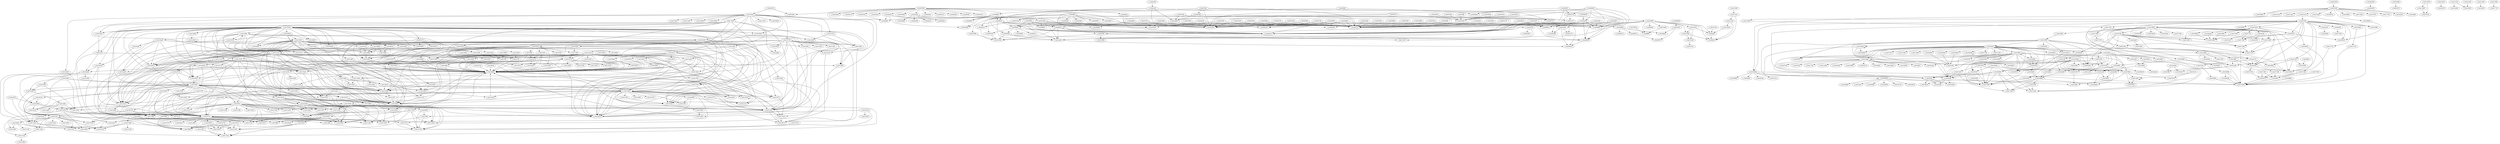 digraph g {
s_0x416340 -> s_0x402470  [len =  840 ]
s_0x427100 -> s_0x402544  [len =  1504 ]
s_0x427220 -> s_0x402544  [len =  1507 ]
s_0x402db0 -> s_0x402d30  [len =  1 ]
s_0x402dd0 -> s_0x402d70  [len =  1 ]
s_0x402560 -> s_0x402e20  [len =  12 ]
s_0x402560 -> s_0x402eb0  [len =  14 ]
s_0x402f10 -> s_0x402eb0  [len =  1 ]
s_0x402560 -> s_0x402f30  [len =  15 ]
s_0x402ff0 -> s_0x402fe0  [len =  0 ]
s_0x403000 -> s_0x402fe0  [len =  0 ]
s_0x403010 -> s_0x402fe0  [len =  0 ]
s_0x403020 -> s_0x402fe0  [len =  0 ]
s_0x403030 -> s_0x402fe0  [len =  0 ]
s_0x403040 -> s_0x402fe0  [len =  0 ]
s_0x403370 -> s_0x4032b0  [len =  2 ]
s_0x403420 -> s_0x4032b0  [len =  4 ]
s_0x4042f0 -> s_0x4032b0  [len =  42 ]
s_0x404390 -> s_0x4032b0  [len =  46 ]
s_0x404ff0 -> s_0x4032b0  [len =  78 ]
s_0x405280 -> s_0x4032b0  [len =  85 ]
s_0x402560 -> s_0x403d00  [len =  50 ]
s_0x402560 -> s_0x404270  [len =  64 ]
s_0x404d30 -> s_0x404c80  [len =  1 ]
s_0x404d50 -> s_0x404c80  [len =  4 ]
s_0x404fb0 -> s_0x404f80  [len =  0 ]
s_0x404fd0 -> s_0x404f80  [len =  0 ]
s_0x40f430 -> s_0x405280  [len =  416 ]
s_0x4055d0 -> s_0x405550  [len =  3 ]
s_0x405780 -> s_0x405550  [len =  6 ]
s_0x402560 -> s_0x405820  [len =  120 ]
s_0x402560 -> s_0x405830  [len =  120 ]
s_0x4031d0 -> s_0x405830  [len =  98 ]
s_0x403200 -> s_0x405830  [len =  97 ]
s_0x403230 -> s_0x405830  [len =  97 ]
s_0x403260 -> s_0x405830  [len =  96 ]
s_0x403290 -> s_0x405830  [len =  96 ]
s_0x403370 -> s_0x405830  [len =  93 ]
s_0x403420 -> s_0x405830  [len =  91 ]
s_0x4036a0 -> s_0x405830  [len =  85 ]
s_0x4036e0 -> s_0x405830  [len =  84 ]
s_0x403a10 -> s_0x405830  [len =  76 ]
s_0x403b60 -> s_0x405830  [len =  72 ]
s_0x403f60 -> s_0x405830  [len =  61 ]
s_0x4042b0 -> s_0x405830  [len =  54 ]
s_0x4042f0 -> s_0x405830  [len =  53 ]
s_0x404c80 -> s_0x405830  [len =  29 ]
s_0x404d50 -> s_0x405830  [len =  25 ]
s_0x405280 -> s_0x405830  [len =  10 ]
s_0x405550 -> s_0x405830  [len =  6 ]
s_0x4055d0 -> s_0x405830  [len =  3 ]
s_0x40a720 -> s_0x405830  [len =  206 ]
s_0x40abd0 -> s_0x405830  [len =  214 ]
s_0x40e3e0 -> s_0x405830  [len =  360 ]
s_0x40f430 -> s_0x405830  [len =  401 ]
s_0x40f610 -> s_0x405830  [len =  407 ]
s_0x40fae0 -> s_0x405830  [len =  418 ]
s_0x402560 -> s_0x405840  [len =  120 ]
s_0x405780 -> s_0x405850  [len =  1 ]
s_0x406210 -> s_0x405850  [len =  27 ]
s_0x410400 -> s_0x405850  [len =  471 ]
s_0x4063d0 -> s_0x406210  [len =  5 ]
s_0x40e3e0 -> s_0x406210  [len =  334 ]
s_0x4055d0 -> s_0x4063d0  [len =  33 ]
s_0x4045f0 -> s_0x4064a0  [len =  76 ]
s_0x404d50 -> s_0x4064a0  [len =  56 ]
s_0x404fb0 -> s_0x4064a0  [len =  53 ]
s_0x404ff0 -> s_0x406740  [len =  56 ]
s_0x40bfa0 -> s_0x406740  [len =  239 ]
s_0x404ff0 -> s_0x407890  [len =  100 ]
s_0x404ff0 -> s_0x4084a0  [len =  131 ]
s_0x404ff0 -> s_0x409290  [len =  167 ]
s_0x40bb20 -> s_0x409290  [len =  108 ]
s_0x404ff0 -> s_0x409ab0  [len =  188 ]
s_0x40bfa0 -> s_0x409ab0  [len =  107 ]
s_0x40aaa0 -> s_0x409c20  [len =  38 ]
s_0x40aaa0 -> s_0x409d30  [len =  35 ]
s_0x40aaa0 -> s_0x409e80  [len =  32 ]
s_0x40aaa0 -> s_0x40a080  [len =  27 ]
s_0x403a10 -> s_0x40a720  [len =  278 ]
s_0x40aaa0 -> s_0x40a720  [len =  10 ]
s_0x40e270 -> s_0x40a720  [len =  153 ]
s_0x402560 -> s_0x40aaa0  [len =  331 ]
s_0x403a10 -> s_0x40abd0  [len =  290 ]
s_0x405780 -> s_0x40abd0  [len =  215 ]
s_0x4063d0 -> s_0x40abd0  [len =  183 ]
s_0x40e3e0 -> s_0x40abd0  [len =  146 ]
s_0x403f60 -> s_0x40ac40  [len =  276 ]
s_0x404a20 -> s_0x40ac40  [len =  250 ]
s_0x404bc0 -> s_0x40ac40  [len =  246 ]
s_0x405280 -> s_0x40ac40  [len =  226 ]
s_0x409ab0 -> s_0x40ac40  [len =  43 ]
s_0x40bb20 -> s_0x40ac40  [len =  42 ]
s_0x40f610 -> s_0x40ac40  [len =  192 ]
s_0x410400 -> s_0x40ac40  [len =  256 ]
s_0x403a90 -> s_0x40b600  [len =  314 ]
s_0x403b60 -> s_0x40b600  [len =  312 ]
s_0x404af0 -> s_0x40b600  [len =  273 ]
s_0x404c80 -> s_0x40b600  [len =  269 ]
s_0x404d50 -> s_0x40b600  [len =  265 ]
s_0x409ab0 -> s_0x40b600  [len =  68 ]
s_0x40bb20 -> s_0x40b600  [len =  17 ]
s_0x403f60 -> s_0x40bb20  [len =  314 ]
s_0x405280 -> s_0x40bb20  [len =  264 ]
s_0x40c9f0 -> s_0x40bb20  [len =  38 ]
s_0x40f610 -> s_0x40bb20  [len =  154 ]
s_0x40bfa0 -> s_0x40be80  [len =  15 ]
s_0x40bfa0 -> s_0x40bf10  [len =  14 ]
s_0x403f60 -> s_0x40bfa0  [len =  326 ]
s_0x405280 -> s_0x40bfa0  [len =  275 ]
s_0x40f610 -> s_0x40bfa0  [len =  142 ]
s_0x410400 -> s_0x40bfa0  [len =  206 ]
s_0x404ff0 -> s_0x40c9e0  [len =  308 ]
s_0x404ff0 -> s_0x40c9f0  [len =  309 ]
s_0x403a90 -> s_0x40ce20  [len =  376 ]
s_0x403b60 -> s_0x40ce20  [len =  374 ]
s_0x403f60 -> s_0x40ce20  [len =  363 ]
s_0x404a20 -> s_0x40ce20  [len =  336 ]
s_0x404af0 -> s_0x40ce20  [len =  334 ]
s_0x404bc0 -> s_0x40ce20  [len =  332 ]
s_0x404c80 -> s_0x40ce20  [len =  330 ]
s_0x404ff0 -> s_0x40ce20  [len =  319 ]
s_0x405280 -> s_0x40ce20  [len =  312 ]
s_0x4063d0 -> s_0x40ce20  [len =  271 ]
s_0x40bfa0 -> s_0x40ce20  [len =  24 ]
s_0x40e270 -> s_0x40ce20  [len =  53 ]
s_0x40e3e0 -> s_0x40ce20  [len =  58 ]
s_0x40f610 -> s_0x40ce20  [len =  105 ]
s_0x404ff0 -> s_0x40d650  [len =  340 ]
s_0x40d910 -> s_0x40d870  [len =  2 ]
s_0x40da30 -> s_0x40d870  [len =  5 ]
s_0x40db90 -> s_0x40d910  [len =  8 ]
s_0x40da30 -> s_0x40d9a0  [len =  2 ]
s_0x40db90 -> s_0x40d9a0  [len =  6 ]
s_0x404860 -> s_0x40da30  [len =  372 ]
s_0x40db90 -> s_0x40db10  [len =  3 ]
s_0x403c40 -> s_0x40db90  [len =  407 ]
s_0x403b60 -> s_0x40dd00  [len =  412 ]
s_0x403c40 -> s_0x40dd00  [len =  410 ]
s_0x404fd0 -> s_0x40dd00  [len =  361 ]
s_0x4045f0 -> s_0x40e270  [len =  398 ]
s_0x404d50 -> s_0x40e270  [len =  379 ]
s_0x403cf0 -> s_0x40e3e0  [len =  427 ]
s_0x40e700 -> s_0x40e5f0  [len =  7 ]
s_0x40c9f0 -> s_0x40e700  [len =  73 ]
s_0x405850 -> s_0x40eb10  [len =  363 ]
s_0x40a720 -> s_0x40eb10  [len =  169 ]
s_0x40ac40 -> s_0x40eb10  [len =  148 ]
s_0x40b600 -> s_0x40eb10  [len =  129 ]
s_0x405850 -> s_0x40eb90  [len =  364 ]
s_0x40a720 -> s_0x40eb90  [len =  170 ]
s_0x405850 -> s_0x40ec70  [len =  366 ]
s_0x40a720 -> s_0x40ec70  [len =  172 ]
s_0x405550 -> s_0x40ecc0  [len =  387 ]
s_0x4055d0 -> s_0x40ecc0  [len =  384 ]
s_0x40f430 -> s_0x40ee90  [len =  16 ]
s_0x40f610 -> s_0x40ee90  [len =  22 ]
s_0x40f8f0 -> s_0x40ee90  [len =  28 ]
s_0x402560 -> s_0x40efa0  [len =  508 ]
s_0x402560 -> s_0x40efc0  [len =  508 ]
s_0x402f30 -> s_0x40efc0  [len =  492 ]
s_0x40f430 -> s_0x40efc0  [len =  13 ]
s_0x40f8f0 -> s_0x40efc0  [len =  25 ]
s_0x402560 -> s_0x40f040  [len =  509 ]
s_0x40f8f0 -> s_0x40f040  [len =  24 ]
s_0x402560 -> s_0x40f1c0  [len =  513 ]
s_0x402fc0 -> s_0x40f310  [len =  499 ]
s_0x402fd0 -> s_0x40f310  [len =  499 ]
s_0x402fe0 -> s_0x40f310  [len =  499 ]
s_0x403110 -> s_0x40f310  [len =  496 ]
s_0x4031d0 -> s_0x40f310  [len =  494 ]
s_0x403200 -> s_0x40f310  [len =  494 ]
s_0x403230 -> s_0x40f310  [len =  493 ]
s_0x403260 -> s_0x40f310  [len =  493 ]
s_0x403370 -> s_0x40f310  [len =  489 ]
s_0x403420 -> s_0x40f310  [len =  487 ]
s_0x4034d0 -> s_0x40f310  [len =  485 ]
s_0x4035b0 -> s_0x40f310  [len =  483 ]
s_0x403660 -> s_0x40f310  [len =  482 ]
s_0x4036a0 -> s_0x40f310  [len =  482 ]
s_0x4036e0 -> s_0x40f310  [len =  480 ]
s_0x403780 -> s_0x40f310  [len =  478 ]
s_0x4038d0 -> s_0x40f310  [len =  475 ]
s_0x403a10 -> s_0x40f310  [len =  473 ]
s_0x403a90 -> s_0x40f310  [len =  471 ]
s_0x403b60 -> s_0x40f310  [len =  469 ]
s_0x403c40 -> s_0x40f310  [len =  467 ]
s_0x403f60 -> s_0x40f310  [len =  457 ]
s_0x4042b0 -> s_0x40f310  [len =  451 ]
s_0x4042f0 -> s_0x40f310  [len =  450 ]
s_0x404390 -> s_0x40f310  [len =  446 ]
s_0x4045f0 -> s_0x40f310  [len =  441 ]
s_0x404790 -> s_0x40f310  [len =  438 ]
s_0x4048f0 -> s_0x40f310  [len =  434 ]
s_0x404d50 -> s_0x40f310  [len =  421 ]
s_0x405280 -> s_0x40f310  [len =  407 ]
s_0x4055d0 -> s_0x40f310  [len =  400 ]
s_0x405780 -> s_0x40f310  [len =  397 ]
s_0x4036a0 -> s_0x40f330  [len =  482 ]
s_0x4036e0 -> s_0x40f330  [len =  481 ]
s_0x403f60 -> s_0x40f330  [len =  458 ]
s_0x404790 -> s_0x40f330  [len =  438 ]
s_0x405280 -> s_0x40f330  [len =  407 ]
s_0x402560 -> s_0x40f340  [len =  517 ]
s_0x402560 -> s_0x40f430  [len =  519 ]
s_0x402560 -> s_0x40f610  [len =  524 ]
s_0x40f8f0 -> s_0x40f610  [len =  9 ]
s_0x403f60 -> s_0x40f8b0  [len =  472 ]
s_0x405280 -> s_0x40f8b0  [len =  421 ]
s_0x4036e0 -> s_0x40f8c0  [len =  495 ]
s_0x403a90 -> s_0x40f8c0  [len =  485 ]
s_0x404a20 -> s_0x40f8c0  [len =  446 ]
s_0x404af0 -> s_0x40f8c0  [len =  443 ]
s_0x404bc0 -> s_0x40f8c0  [len =  441 ]
s_0x404c80 -> s_0x40f8c0  [len =  440 ]
s_0x404d50 -> s_0x40f8c0  [len =  436 ]
s_0x405280 -> s_0x40f8c0  [len =  422 ]
s_0x403a90 -> s_0x40f8d0  [len =  486 ]
s_0x4045f0 -> s_0x40f8d0  [len =  456 ]
s_0x404a20 -> s_0x40f8d0  [len =  446 ]
s_0x404af0 -> s_0x40f8d0  [len =  444 ]
s_0x404bc0 -> s_0x40f8d0  [len =  442 ]
s_0x404c80 -> s_0x40f8d0  [len =  440 ]
s_0x404d50 -> s_0x40f8d0  [len =  436 ]
s_0x4055d0 -> s_0x40f8d0  [len =  415 ]
s_0x40e3e0 -> s_0x40f8f0  [len =  51 ]
s_0x402560 -> s_0x40fae0  [len =  536 ]
s_0x402560 -> s_0x40fc90  [len =  541 ]
s_0x410400 -> s_0x40fde0  [len =  47 ]
s_0x40fed0 -> s_0x40fea0  [len =  1 ]
s_0x4102d0 -> s_0x40fea0  [len =  11 ]
s_0x410400 -> s_0x40fea0  [len =  45 ]
s_0x411e20 -> s_0x40fea0  [len =  81 ]
s_0x411ec0 -> s_0x40fea0  [len =  82 ]
s_0x4100a0 -> s_0x40fed0  [len =  5 ]
s_0x410330 -> s_0x40fed0  [len =  12 ]
s_0x410400 -> s_0x40fed0  [len =  45 ]
s_0x411cd0 -> s_0x40fed0  [len =  77 ]
s_0x410020 -> s_0x40ff80  [len =  1 ]
s_0x410040 -> s_0x40ff80  [len =  2 ]
s_0x410400 -> s_0x40ff80  [len =  43 ]
s_0x410400 -> s_0x410040  [len =  41 ]
s_0x411e20 -> s_0x4100a0  [len =  76 ]
s_0x411d90 -> s_0x410150  [len =  72 ]
s_0x412000 -> s_0x410150  [len =  79 ]
s_0x410240 -> s_0x4101c0  [len =  1 ]
s_0x4102d0 -> s_0x410240  [len =  1 ]
s_0x410330 -> s_0x410240  [len =  3 ]
s_0x410330 -> s_0x4102d0  [len =  1 ]
s_0x410400 -> s_0x4102d0  [len =  34 ]
s_0x410400 -> s_0x410330  [len =  33 ]
s_0x40e270 -> s_0x410400  [len =  84 ]
s_0x412000 -> s_0x411d90  [len =  7 ]
s_0x411ec0 -> s_0x411e20  [len =  2 ]
s_0x411f40 -> s_0x411ec0  [len =  1 ]
s_0x406740 -> s_0x4120e0  [len =  453 ]
s_0x407890 -> s_0x4120e0  [len =  415 ]
s_0x409290 -> s_0x4120e0  [len =  353 ]
s_0x409ab0 -> s_0x4120e0  [len =  342 ]
s_0x40bb20 -> s_0x4120e0  [len =  256 ]
s_0x40ecc0 -> s_0x4120e0  [len =  131 ]
s_0x409290 -> s_0x4122c0  [len =  358 ]
s_0x40e700 -> s_0x4122c0  [len =  147 ]
s_0x409290 -> s_0x412480  [len =  363 ]
s_0x412700 -> s_0x4125e0  [len =  6 ]
s_0x4129c0 -> s_0x412700  [len =  8 ]
s_0x402f10 -> s_0x4129c0  [len =  641 ]
s_0x4148e0 -> s_0x412b40  [len =  77 ]
s_0x416340 -> s_0x412b40  [len =  167 ]
s_0x412700 -> s_0x412bb0  [len =  8 ]
s_0x4129c0 -> s_0x412bb0  [len =  3 ]
s_0x412c20 -> s_0x412bb0  [len =  3 ]
s_0x416340 -> s_0x412bb0  [len =  166 ]
s_0x4129c0 -> s_0x412c20  [len =  4 ]
s_0x412ec0 -> s_0x412e50  [len =  1 ]
s_0x412f50 -> s_0x412e50  [len =  2 ]
s_0x412f70 -> s_0x412e50  [len =  3 ]
s_0x412f90 -> s_0x412e50  [len =  3 ]
s_0x412700 -> s_0x412ec0  [len =  16 ]
s_0x4129c0 -> s_0x412ec0  [len =  10 ]
s_0x412b40 -> s_0x412ec0  [len =  8 ]
s_0x414ee0 -> s_0x412ec0  [len =  83 ]
s_0x414fc0 -> s_0x412ec0  [len =  84 ]
s_0x415060 -> s_0x412ec0  [len =  86 ]
s_0x4151a0 -> s_0x412ec0  [len =  94 ]
s_0x415730 -> s_0x412ec0  [len =  105 ]
s_0x415920 -> s_0x412ec0  [len =  115 ]
s_0x416340 -> s_0x412ec0  [len =  158 ]
s_0x41b560 -> s_0x412ec0  [len =  348 ]
s_0x41d060 -> s_0x412ec0  [len =  415 ]
s_0x41d300 -> s_0x412ec0  [len =  423 ]
s_0x4151a0 -> s_0x412f50  [len =  92 ]
s_0x4134e0 -> s_0x412f70  [len =  14 ]
s_0x4136e0 -> s_0x412f70  [len =  36 ]
s_0x415730 -> s_0x412f70  [len =  104 ]
s_0x415920 -> s_0x412f70  [len =  114 ]
s_0x412700 -> s_0x412f90  [len =  18 ]
s_0x4129c0 -> s_0x412f90  [len =  13 ]
s_0x4151a0 -> s_0x412f90  [len =  92 ]
s_0x416340 -> s_0x412f90  [len =  156 ]
s_0x4129c0 -> s_0x412fa0  [len =  13 ]
s_0x41d7c0 -> s_0x413010  [len =  434 ]
s_0x41fd70 -> s_0x413010  [len =  534 ]
s_0x41d1a0 -> s_0x413020  [len =  413 ]
s_0x417b60 -> s_0x413030  [len =  193 ]
s_0x41af70 -> s_0x413030  [len =  333 ]
s_0x41d570 -> s_0x413030  [len =  424 ]
s_0x41d650 -> s_0x413030  [len =  426 ]
s_0x41d720 -> s_0x413030  [len =  428 ]
s_0x41dc30 -> s_0x413040  [len =  449 ]
s_0x41cfb0 -> s_0x413050  [len =  408 ]
s_0x41d300 -> s_0x413050  [len =  419 ]
s_0x41d7c0 -> s_0x413050  [len =  433 ]
s_0x41f8a0 -> s_0x413050  [len =  518 ]
s_0x417e40 -> s_0x4130a0  [len =  201 ]
s_0x41af70 -> s_0x4130a0  [len =  332 ]
s_0x41d300 -> s_0x4130a0  [len =  418 ]
s_0x41d7c0 -> s_0x4130a0  [len =  432 ]
s_0x41fd70 -> s_0x4130a0  [len =  533 ]
s_0x417a50 -> s_0x4130b0  [len =  189 ]
s_0x417e40 -> s_0x4130c0  [len =  201 ]
s_0x41be20 -> s_0x4130c0  [len =  362 ]
s_0x41d570 -> s_0x4130c0  [len =  422 ]
s_0x41d650 -> s_0x4130c0  [len =  424 ]
s_0x41d720 -> s_0x4130c0  [len =  426 ]
s_0x418230 -> s_0x4130e0  [len =  209 ]
s_0x41b560 -> s_0x4130e0  [len =  343 ]
s_0x41d060 -> s_0x4130e0  [len =  409 ]
s_0x41f8a0 -> s_0x4130e0  [len =  517 ]
s_0x41fd70 -> s_0x4130e0  [len =  532 ]
s_0x41af70 -> s_0x413100  [len =  331 ]
s_0x41fd70 -> s_0x413140  [len =  531 ]
s_0x4129c0 -> s_0x413160  [len =  17 ]
s_0x417b60 -> s_0x4131b0  [len =  189 ]
s_0x417c50 -> s_0x4131d0  [len =  191 ]
s_0x418230 -> s_0x4131d0  [len =  207 ]
s_0x41af70 -> s_0x4131d0  [len =  329 ]
s_0x41b560 -> s_0x4131d0  [len =  340 ]
s_0x41d7c0 -> s_0x4131d0  [len =  429 ]
s_0x41dc30 -> s_0x4131d0  [len =  445 ]
s_0x41b560 -> s_0x4131e0  [len =  340 ]
s_0x41be50 -> s_0x4131e0  [len =  360 ]
s_0x41bf20 -> s_0x4131e0  [len =  361 ]
s_0x41d7c0 -> s_0x4131e0  [len =  429 ]
s_0x41f8a0 -> s_0x4131e0  [len =  514 ]
s_0x41fd70 -> s_0x4131e0  [len =  530 ]
s_0x41d300 -> s_0x4131f0  [len =  414 ]
s_0x41dc30 -> s_0x4131f0  [len =  445 ]
s_0x41f8a0 -> s_0x4131f0  [len =  514 ]
s_0x41fd70 -> s_0x4131f0  [len =  530 ]
s_0x41d300 -> s_0x413200  [len =  414 ]
s_0x41fd70 -> s_0x413200  [len =  529 ]
s_0x417d70 -> s_0x413230  [len =  193 ]
s_0x417e40 -> s_0x413230  [len =  197 ]
s_0x41cf70 -> s_0x413230  [len =  402 ]
s_0x41cf80 -> s_0x413230  [len =  402 ]
s_0x41cfb0 -> s_0x413230  [len =  403 ]
s_0x41d000 -> s_0x413230  [len =  404 ]
s_0x41d030 -> s_0x413230  [len =  404 ]
s_0x41d060 -> s_0x413230  [len =  406 ]
s_0x41d180 -> s_0x413230  [len =  407 ]
s_0x41d1a0 -> s_0x413230  [len =  408 ]
s_0x41be20 -> s_0x413240  [len =  358 ]
s_0x41cf10 -> s_0x413240  [len =  401 ]
s_0x41cf40 -> s_0x413240  [len =  402 ]
s_0x41d300 -> s_0x413240  [len =  414 ]
s_0x41d570 -> s_0x413240  [len =  418 ]
s_0x41d650 -> s_0x413240  [len =  420 ]
s_0x41d720 -> s_0x413240  [len =  422 ]
s_0x41dbc0 -> s_0x413250  [len =  434 ]
s_0x41d7c0 -> s_0x413270  [len =  428 ]
s_0x41b8a0 -> s_0x413280  [len =  345 ]
s_0x41af70 -> s_0x413290  [len =  327 ]
s_0x41af70 -> s_0x4132a0  [len =  327 ]
s_0x41b560 -> s_0x4132b0  [len =  338 ]
s_0x41f8a0 -> s_0x4132b0  [len =  512 ]
s_0x41fd70 -> s_0x4132b0  [len =  528 ]
s_0x41f8a0 -> s_0x4132c0  [len =  512 ]
s_0x41fd70 -> s_0x4132c0  [len =  527 ]
s_0x41fd70 -> s_0x4132d0  [len =  527 ]
s_0x41fd70 -> s_0x4132e0  [len =  527 ]
s_0x41b560 -> s_0x4132f0  [len =  338 ]
s_0x41d060 -> s_0x4132f0  [len =  404 ]
s_0x41f8a0 -> s_0x4132f0  [len =  512 ]
s_0x41fd70 -> s_0x4132f0  [len =  527 ]
s_0x41d300 -> s_0x413320  [len =  411 ]
s_0x41fd70 -> s_0x413320  [len =  527 ]
s_0x4144b0 -> s_0x4133d0  [len =  44 ]
s_0x414eb0 -> s_0x4133d0  [len =  68 ]
s_0x41a550 -> s_0x4133d0  [len =  297 ]
s_0x412700 -> s_0x4134a0  [len =  31 ]
s_0x412b40 -> s_0x4134c0  [len =  23 ]
s_0x415060 -> s_0x4134c0  [len =  71 ]
s_0x416340 -> s_0x4134e0  [len =  142 ]
s_0x41a550 -> s_0x4134e0  [len =  294 ]
s_0x414fc0 -> s_0x413510  [len =  68 ]
s_0x416340 -> s_0x413510  [len =  142 ]
s_0x412700 -> s_0x413570  [len =  33 ]
s_0x415920 -> s_0x413570  [len =  98 ]
s_0x416340 -> s_0x413570  [len =  141 ]
s_0x4144b0 -> s_0x4136e0  [len =  36 ]
s_0x414590 -> s_0x4136e0  [len =  38 ]
s_0x414610 -> s_0x4136e0  [len =  39 ]
s_0x4161b0 -> s_0x4136e0  [len =  111 ]
s_0x41a550 -> s_0x4136e0  [len =  289 ]
s_0x412700 -> s_0x4144b0  [len =  72 ]
s_0x41a550 -> s_0x414590  [len =  252 ]
s_0x412b40 -> s_0x414610  [len =  68 ]
s_0x415060 -> s_0x414610  [len =  26 ]
s_0x4129c0 -> s_0x414690  [len =  71 ]
s_0x4129c0 -> s_0x4146d0  [len =  72 ]
s_0x418870 -> s_0x4146f0  [len =  169 ]
s_0x418980 -> s_0x4146f0  [len =  172 ]
s_0x4136e0 -> s_0x414740  [len =  24 ]
s_0x412700 -> s_0x4147b0  [len =  80 ]
s_0x402470 -> s_0x414810  [len =  745 ]
s_0x412700 -> s_0x414810  [len =  81 ]
s_0x412b40 -> s_0x414810  [len =  73 ]
s_0x4136e0 -> s_0x414810  [len =  26 ]
s_0x4148e0 -> s_0x414810  [len =  3 ]
s_0x415060 -> s_0x414810  [len =  21 ]
s_0x415630 -> s_0x414810  [len =  37 ]
s_0x415730 -> s_0x414810  [len =  41 ]
s_0x415920 -> s_0x414810  [len =  51 ]
s_0x415f00 -> s_0x414810  [len =  61 ]
s_0x4160e0 -> s_0x414810  [len =  64 ]
s_0x416340 -> s_0x414810  [len =  93 ]
s_0x418230 -> s_0x414810  [len =  150 ]
s_0x41bd00 -> s_0x414810  [len =  300 ]
s_0x41bfd0 -> s_0x414810  [len =  306 ]
s_0x41c110 -> s_0x414810  [len =  311 ]
s_0x41c220 -> s_0x414810  [len =  315 ]
s_0x41ce40 -> s_0x414810  [len =  344 ]
s_0x41d510 -> s_0x414810  [len =  361 ]
s_0x41f2a0 -> s_0x414810  [len =  439 ]
s_0x402470 -> s_0x4148e0  [len =  747 ]
s_0x412700 -> s_0x4148e0  [len =  83 ]
s_0x412e50 -> s_0x4148e0  [len =  67 ]
s_0x4136e0 -> s_0x4148e0  [len =  28 ]
s_0x414a00 -> s_0x4148e0  [len =  3 ]
s_0x414a60 -> s_0x4148e0  [len =  4 ]
s_0x414aa0 -> s_0x4148e0  [len =  5 ]
s_0x415630 -> s_0x4148e0  [len =  35 ]
s_0x415730 -> s_0x4148e0  [len =  39 ]
s_0x416340 -> s_0x4148e0  [len =  91 ]
s_0x417620 -> s_0x4148e0  [len =  119 ]
s_0x418350 -> s_0x4148e0  [len =  150 ]
s_0x4183e0 -> s_0x4148e0  [len =  151 ]
s_0x418530 -> s_0x4148e0  [len =  155 ]
s_0x4185d0 -> s_0x4148e0  [len =  158 ]
s_0x4187a0 -> s_0x4148e0  [len =  160 ]
s_0x418c50 -> s_0x4148e0  [len =  174 ]
s_0x418db0 -> s_0x4148e0  [len =  176 ]
s_0x418e30 -> s_0x4148e0  [len =  183 ]
s_0x4192b0 -> s_0x4148e0  [len =  197 ]
s_0x419910 -> s_0x4148e0  [len =  206 ]
s_0x4199b0 -> s_0x4148e0  [len =  207 ]
s_0x419a40 -> s_0x4148e0  [len =  208 ]
s_0x419ac0 -> s_0x4148e0  [len =  210 ]
s_0x419b70 -> s_0x4148e0  [len =  211 ]
s_0x419c10 -> s_0x4148e0  [len =  217 ]
s_0x41a430 -> s_0x4148e0  [len =  235 ]
s_0x41a550 -> s_0x4148e0  [len =  243 ]
s_0x41aaf0 -> s_0x4148e0  [len =  254 ]
s_0x41add0 -> s_0x4148e0  [len =  260 ]
s_0x41bbb0 -> s_0x4148e0  [len =  294 ]
s_0x41bfd0 -> s_0x4148e0  [len =  304 ]
s_0x41c030 -> s_0x4148e0  [len =  306 ]
s_0x41c110 -> s_0x4148e0  [len =  308 ]
s_0x41c220 -> s_0x4148e0  [len =  313 ]
s_0x41c460 -> s_0x4148e0  [len =  317 ]
s_0x41eb50 -> s_0x4148e0  [len =  416 ]
s_0x41ec10 -> s_0x4148e0  [len =  424 ]
s_0x41f1b0 -> s_0x4148e0  [len =  433 ]
s_0x41f2a0 -> s_0x4148e0  [len =  437 ]
s_0x41f4f0 -> s_0x4148e0  [len =  442 ]
s_0x41f6a0 -> s_0x4148e0  [len =  445 ]
s_0x41f750 -> s_0x4148e0  [len =  447 ]
s_0x41f7f0 -> s_0x4148e0  [len =  448 ]
s_0x414a30 -> s_0x414a00  [len =  0 ]
s_0x414bd0 -> s_0x414a00  [len =  4 ]
s_0x4192b0 -> s_0x414a30  [len =  193 ]
s_0x418e30 -> s_0x414a60  [len =  179 ]
s_0x412700 -> s_0x414aa0  [len =  87 ]
s_0x41a550 -> s_0x414aa0  [len =  239 ]
s_0x4136e0 -> s_0x414b30  [len =  34 ]
s_0x41a350 -> s_0x414b30  [len =  226 ]
s_0x41a550 -> s_0x414b30  [len =  237 ]
s_0x412700 -> s_0x414b50  [len =  89 ]
s_0x4129c0 -> s_0x414b50  [len =  84 ]
s_0x412ec0 -> s_0x414b50  [len =  72 ]
s_0x413570 -> s_0x414b50  [len =  54 ]
s_0x4136e0 -> s_0x414b50  [len =  34 ]
s_0x415920 -> s_0x414b50  [len =  42 ]
s_0x416340 -> s_0x414b50  [len =  85 ]
s_0x418e30 -> s_0x414b50  [len =  176 ]
s_0x4192b0 -> s_0x414b50  [len =  190 ]
s_0x419c10 -> s_0x414b50  [len =  211 ]
s_0x41a2b0 -> s_0x414b50  [len =  224 ]
s_0x41aaf0 -> s_0x414b50  [len =  248 ]
s_0x41e860 -> s_0x414b50  [len =  405 ]
s_0x41ec10 -> s_0x414b50  [len =  418 ]
s_0x41f2a0 -> s_0x414b50  [len =  431 ]
s_0x420490 -> s_0x414b50  [len =  475 ]
s_0x412700 -> s_0x414b70  [len =  89 ]
s_0x412bb0 -> s_0x414b70  [len =  80 ]
s_0x412e50 -> s_0x414b70  [len =  74 ]
s_0x412ec0 -> s_0x414b70  [len =  72 ]
s_0x413510 -> s_0x414b70  [len =  56 ]
s_0x413570 -> s_0x414b70  [len =  54 ]
s_0x414c40 -> s_0x414bd0  [len =  1 ]
s_0x413360 -> s_0x414c20  [len =  62 ]
s_0x419c10 -> s_0x414c20  [len =  209 ]
s_0x41e710 -> s_0x414c20  [len =  397 ]
s_0x41e860 -> s_0x414c20  [len =  403 ]
s_0x412bb0 -> s_0x414c40  [len =  82 ]
s_0x413570 -> s_0x414c40  [len =  56 ]
s_0x4136e0 -> s_0x414c40  [len =  37 ]
s_0x4144b0 -> s_0x414c40  [len =  18 ]
s_0x416340 -> s_0x414c40  [len =  83 ]
s_0x417620 -> s_0x414c40  [len =  110 ]
s_0x4192b0 -> s_0x414c40  [len =  188 ]
s_0x419c10 -> s_0x414c40  [len =  208 ]
s_0x41aaf0 -> s_0x414c40  [len =  246 ]
s_0x41e760 -> s_0x414c40  [len =  397 ]
s_0x414eb0 -> s_0x414c70  [len =  5 ]
s_0x415f00 -> s_0x414c70  [len =  49 ]
s_0x4160e0 -> s_0x414c70  [len =  53 ]
s_0x417620 -> s_0x414c70  [len =  110 ]
s_0x414eb0 -> s_0x414c90  [len =  5 ]
s_0x415f00 -> s_0x414c90  [len =  49 ]
s_0x4161b0 -> s_0x414cb0  [len =  55 ]
s_0x4161b0 -> s_0x414cf0  [len =  55 ]
s_0x412c20 -> s_0x414e90  [len =  85 ]
s_0x4185d0 -> s_0x414e90  [len =  143 ]
s_0x415920 -> s_0x414eb0  [len =  34 ]
s_0x415f00 -> s_0x414ee0  [len =  43 ]
s_0x415920 -> s_0x414fc0  [len =  31 ]
s_0x415f00 -> s_0x414fc0  [len =  41 ]
s_0x415f00 -> s_0x415010  [len =  40 ]
s_0x4160e0 -> s_0x415010  [len =  44 ]
s_0x415f00 -> s_0x415060  [len =  39 ]
s_0x4160e0 -> s_0x415060  [len =  43 ]
s_0x4151a0 -> s_0x4150a0  [len =  7 ]
s_0x415570 -> s_0x4150a0  [len =  13 ]
s_0x415730 -> s_0x4150a0  [len =  19 ]
s_0x4161b0 -> s_0x4150a0  [len =  45 ]
s_0x416340 -> s_0x4150a0  [len =  71 ]
s_0x415730 -> s_0x4151a0  [len =  16 ]
s_0x415f00 -> s_0x4151a0  [len =  36 ]
s_0x4161b0 -> s_0x4151a0  [len =  43 ]
s_0x415630 -> s_0x415570  [len =  3 ]
s_0x416340 -> s_0x415570  [len =  59 ]
s_0x415730 -> s_0x415630  [len =  4 ]
s_0x416340 -> s_0x415630  [len =  57 ]
s_0x415920 -> s_0x415730  [len =  12 ]
s_0x4161b0 -> s_0x415730  [len =  28 ]
s_0x415f00 -> s_0x415920  [len =  17 ]
s_0x4160e0 -> s_0x415920  [len =  20 ]
s_0x415730 -> s_0x415f00  [len =  17 ]
s_0x416340 -> s_0x415f00  [len =  35 ]
s_0x416340 -> s_0x4160e0  [len =  30 ]
s_0x417620 -> s_0x4161b0  [len =  56 ]
s_0x417620 -> s_0x416340  [len =  52 ]
s_0x4129c0 -> s_0x417620  [len =  193 ]
s_0x4129c0 -> s_0x417910  [len =  201 ]
s_0x417ad0 -> s_0x417a50  [len =  1 ]
s_0x41fd70 -> s_0x417a50  [len =  344 ]
s_0x417b30 -> s_0x417ad0  [len =  1 ]
s_0x41dc30 -> s_0x417ad0  [len =  259 ]
s_0x4181b0 -> s_0x417b30  [len =  16 ]
s_0x4181c0 -> s_0x417b30  [len =  17 ]
s_0x4181f0 -> s_0x417b30  [len =  17 ]
s_0x41b8a0 -> s_0x417b30  [len =  159 ]
s_0x41dc30 -> s_0x417b30  [len =  258 ]
s_0x41e450 -> s_0x417b30  [len =  269 ]
s_0x41fd70 -> s_0x417b60  [len =  342 ]
s_0x41af70 -> s_0x417c50  [len =  138 ]
s_0x4144b0 -> s_0x417d50  [len =  143 ]
s_0x418e30 -> s_0x417d50  [len =  48 ]
s_0x4136e0 -> s_0x417d60  [len =  162 ]
s_0x415920 -> s_0x417d60  [len =  85 ]
s_0x41a550 -> s_0x417d60  [len =  109 ]
s_0x41ba70 -> s_0x417d60  [len =  156 ]
s_0x41bb10 -> s_0x417d60  [len =  158 ]
s_0x41bc40 -> s_0x417d60  [len =  161 ]
s_0x41bd00 -> s_0x417d60  [len =  163 ]
s_0x41c640 -> s_0x417d60  [len =  187 ]
s_0x41c760 -> s_0x417d60  [len =  190 ]
s_0x41c870 -> s_0x417d60  [len =  193 ]
s_0x41d220 -> s_0x417d60  [len =  217 ]
s_0x41d280 -> s_0x417d60  [len =  218 ]
s_0x41e450 -> s_0x417d60  [len =  264 ]
s_0x41af70 -> s_0x417e40  [len =  133 ]
s_0x41be50 -> s_0x4180a0  [len =  158 ]
s_0x41d7c0 -> s_0x4180a0  [len =  228 ]
s_0x4181c0 -> s_0x4180e0  [len =  2 ]
s_0x4181f0 -> s_0x4180e0  [len =  2 ]
s_0x41b8a0 -> s_0x4180e0  [len =  144 ]
s_0x4133d0 -> s_0x418160  [len =  197 ]
s_0x41d220 -> s_0x4181b0  [len =  206 ]
s_0x41d280 -> s_0x4181c0  [len =  207 ]
s_0x417b30 -> s_0x418220  [len =  17 ]
s_0x417b60 -> s_0x418220  [len =  16 ]
s_0x41dc30 -> s_0x418220  [len =  240 ]
s_0x41fd70 -> s_0x418220  [len =  324 ]
s_0x415630 -> s_0x418230  [len =  111 ]
s_0x41a350 -> s_0x418230  [len =  85 ]
s_0x41bd00 -> s_0x418230  [len =  151 ]
s_0x4183e0 -> s_0x418350  [len =  2 ]
s_0x418490 -> s_0x4183e0  [len =  2 ]
s_0x4187e0 -> s_0x4183e0  [len =  10 ]
s_0x418870 -> s_0x4183e0  [len =  13 ]
s_0x418980 -> s_0x4183e0  [len =  16 ]
s_0x418ae0 -> s_0x4183e0  [len =  19 ]
s_0x418c50 -> s_0x4183e0  [len =  23 ]
s_0x4187e0 -> s_0x418490  [len =  9 ]
s_0x418870 -> s_0x418490  [len =  11 ]
s_0x418980 -> s_0x418490  [len =  14 ]
s_0x418ae0 -> s_0x418490  [len =  17 ]
s_0x418c50 -> s_0x418490  [len =  21 ]
s_0x418c50 -> s_0x418530  [len =  19 ]
s_0x4129c0 -> s_0x4185b0  [len =  233 ]
s_0x4129c0 -> s_0x4185d0  [len =  233 ]
s_0x416340 -> s_0x4185d0  [len =  64 ]
s_0x414ee0 -> s_0x4187e0  [len =  144 ]
s_0x415920 -> s_0x418870  [len =  113 ]
s_0x416340 -> s_0x418870  [len =  71 ]
s_0x415920 -> s_0x418980  [len =  116 ]
s_0x416340 -> s_0x418ae0  [len =  77 ]
s_0x402470 -> s_0x418c50  [len =  920 ]
s_0x402470 -> s_0x418db0  [len =  923 ]
s_0x4192b0 -> s_0x418e30  [len =  19 ]
s_0x4129c0 -> s_0x4192b0  [len =  266 ]
s_0x416340 -> s_0x4192b0  [len =  97 ]
s_0x419c10 -> s_0x419910  [len =  12 ]
s_0x419ac0 -> s_0x4199b0  [len =  3 ]
s_0x419ba0 -> s_0x419a40  [len =  4 ]
s_0x419c10 -> s_0x419ac0  [len =  8 ]
s_0x419c10 -> s_0x419b70  [len =  6 ]
s_0x419c10 -> s_0x419ba0  [len =  5 ]
s_0x4129c0 -> s_0x419c10  [len =  290 ]
s_0x415920 -> s_0x419fd0  [len =  173 ]
s_0x416340 -> s_0x419fd0  [len =  130 ]
s_0x4192b0 -> s_0x419fd0  [len =  25 ]
s_0x41b560 -> s_0x419fd0  [len =  59 ]
s_0x41be50 -> s_0x419fd0  [len =  79 ]
s_0x41bf40 -> s_0x419fd0  [len =  80 ]
s_0x41d7c0 -> s_0x419fd0  [len =  148 ]
s_0x41dc30 -> s_0x419fd0  [len =  164 ]
s_0x41fd70 -> s_0x419fd0  [len =  248 ]
s_0x413200 -> s_0x419fe0  [len =  281 ]
s_0x416340 -> s_0x419fe0  [len =  131 ]
s_0x418230 -> s_0x419fe0  [len =  74 ]
s_0x4192b0 -> s_0x419fe0  [len =  25 ]
s_0x417e40 -> s_0x419ff0  [len =  83 ]
s_0x41d030 -> s_0x419ff0  [len =  123 ]
s_0x41d7c0 -> s_0x419ff0  [len =  147 ]
s_0x41dc30 -> s_0x419ff0  [len =  163 ]
s_0x416340 -> s_0x41a000  [len =  131 ]
s_0x417b30 -> s_0x41a000  [len =  94 ]
s_0x417b60 -> s_0x41a000  [len =  92 ]
s_0x41d7c0 -> s_0x41a000  [len =  147 ]
s_0x41dc30 -> s_0x41a000  [len =  163 ]
s_0x41e450 -> s_0x41a000  [len =  175 ]
s_0x412700 -> s_0x41a030  [len =  306 ]
s_0x4129c0 -> s_0x41a050  [len =  301 ]
s_0x413360 -> s_0x41a050  [len =  278 ]
s_0x4144b0 -> s_0x41a060  [len =  233 ]
s_0x414590 -> s_0x41a060  [len =  231 ]
s_0x414610 -> s_0x41a060  [len =  230 ]
s_0x4161b0 -> s_0x41a060  [len =  158 ]
s_0x41a550 -> s_0x41a060  [len =  19 ]
s_0x4129c0 -> s_0x41a0b0  [len =  302 ]
s_0x412b40 -> s_0x41a0b0  [len =  300 ]
s_0x4134a0 -> s_0x41a0b0  [len =  276 ]
s_0x4134c0 -> s_0x41a0b0  [len =  276 ]
s_0x4134e0 -> s_0x41a0b0  [len =  275 ]
s_0x413570 -> s_0x41a0b0  [len =  272 ]
s_0x4144b0 -> s_0x41a0b0  [len =  234 ]
s_0x414590 -> s_0x41a0b0  [len =  232 ]
s_0x414610 -> s_0x41a0b0  [len =  231 ]
s_0x415920 -> s_0x41a0b0  [len =  175 ]
s_0x415f00 -> s_0x41a0b0  [len =  165 ]
s_0x416340 -> s_0x41a0b0  [len =  133 ]
s_0x41a550 -> s_0x41a0b0  [len =  18 ]
s_0x415920 -> s_0x41a1b0  [len =  178 ]
s_0x41a350 -> s_0x41a2b0  [len =  2 ]
s_0x41a550 -> s_0x41a350  [len =  12 ]
s_0x41a550 -> s_0x41a430  [len =  10 ]
s_0x41aaf0 -> s_0x41a550  [len =  18 ]
s_0x4129c0 -> s_0x41aaf0  [len =  328 ]
s_0x41af70 -> s_0x41add0  [len =  11 ]
s_0x417d50 -> s_0x41af70  [len =  128 ]
s_0x41a550 -> s_0x41af70  [len =  18 ]
s_0x41ba70 -> s_0x41af70  [len =  28 ]
s_0x415920 -> s_0x41b560  [len =  228 ]
s_0x418230 -> s_0x41b560  [len =  129 ]
s_0x41a550 -> s_0x41b560  [len =  34 ]
s_0x41ba70 -> s_0x41b8a0  [len =  5 ]
s_0x41bbb0 -> s_0x41b8a0  [len =  8 ]
s_0x41bc40 -> s_0x41b8a0  [len =  9 ]
s_0x416340 -> s_0x41ba70  [len =  199 ]
s_0x41bac0 -> s_0x41ba70  [len =  0 ]
s_0x416340 -> s_0x41bac0  [len =  199 ]
s_0x417620 -> s_0x41bac0  [len =  171 ]
s_0x414ee0 -> s_0x41bad0  [len =  275 ]
s_0x415010 -> s_0x41bad0  [len =  272 ]
s_0x415570 -> s_0x41bad0  [len =  258 ]
s_0x415920 -> s_0x41baf0  [len =  242 ]
s_0x416340 -> s_0x41baf0  [len =  200 ]
s_0x402470 -> s_0x41bb00  [len =  1039 ]
s_0x415920 -> s_0x41bb00  [len =  243 ]
s_0x402470 -> s_0x41bb10  [len =  1039 ]
s_0x414ee0 -> s_0x41bb10  [len =  275 ]
s_0x4151a0 -> s_0x41bb10  [len =  265 ]
s_0x415630 -> s_0x41bb10  [len =  257 ]
s_0x415730 -> s_0x41bb10  [len =  253 ]
s_0x415920 -> s_0x41bb10  [len =  243 ]
s_0x416340 -> s_0x41bb10  [len =  200 ]
s_0x4160e0 -> s_0x41bb90  [len =  231 ]
s_0x416340 -> s_0x41bb90  [len =  201 ]
s_0x4161b0 -> s_0x41bba0  [len =  228 ]
s_0x414ee0 -> s_0x41bbb0  [len =  277 ]
s_0x415630 -> s_0x41bbb0  [len =  258 ]
s_0x416340 -> s_0x41bc40  [len =  203 ]
s_0x41bcd0 -> s_0x41bc40  [len =  1 ]
s_0x414ee0 -> s_0x41bcd0  [len =  280 ]
s_0x4129c0 -> s_0x41bdc0  [len =  377 ]
s_0x41be50 -> s_0x41be20  [len =  1 ]
s_0x417e40 -> s_0x41be50  [len =  161 ]
s_0x41d7c0 -> s_0x41bf10  [len =  68 ]
s_0x41a010 -> s_0x41bf70  [len =  80 ]
s_0x417620 -> s_0x41bfb0  [len =  184 ]
s_0x41a030 -> s_0x41bfb0  [len =  80 ]
s_0x41a050 -> s_0x41bfd0  [len =  80 ]
s_0x417620 -> s_0x41c030  [len =  185 ]
s_0x41a060 -> s_0x41c030  [len =  81 ]
s_0x417620 -> s_0x41c0e0  [len =  187 ]
s_0x41a060 -> s_0x41c0e0  [len =  82 ]
s_0x416340 -> s_0x41c110  [len =  216 ]
s_0x41a060 -> s_0x41c110  [len =  83 ]
s_0x4150a0 -> s_0x41c220  [len =  289 ]
s_0x41a0b0 -> s_0x41c220  [len =  84 ]
s_0x41a1b0 -> s_0x41c460  [len =  87 ]
s_0x4133d0 -> s_0x41c610  [len =  373 ]
s_0x41a550 -> s_0x41c610  [len =  76 ]
s_0x4136e0 -> s_0x41c620  [len =  349 ]
s_0x41a550 -> s_0x41c620  [len =  76 ]
s_0x41c620 -> s_0x41c620  [len =  0 ]
s_0x4136e0 -> s_0x41c640  [len =  349 ]
s_0x4151a0 -> s_0x41c870  [len =  299 ]
s_0x41a550 -> s_0x41c870  [len =  82 ]
s_0x41dc30 -> s_0x41c9c0  [len =  56 ]
s_0x41dbc0 -> s_0x41c9d0  [len =  46 ]
s_0x41dc30 -> s_0x41c9d0  [len =  56 ]
s_0x4180e0 -> s_0x41ca40  [len =  187 ]
s_0x418160 -> s_0x41ca40  [len =  186 ]
s_0x41e4f0 -> s_0x41ca40  [len =  68 ]
s_0x41f8a0 -> s_0x41ca40  [len =  124 ]
s_0x420490 -> s_0x41ca40  [len =  150 ]
s_0x4180e0 -> s_0x41ca50  [len =  187 ]
s_0x41e4f0 -> s_0x41ca50  [len =  68 ]
s_0x41f8a0 -> s_0x41ca50  [len =  124 ]
s_0x420490 -> s_0x41ca50  [len =  149 ]
s_0x41e4f0 -> s_0x41ca60  [len =  68 ]
s_0x41cc50 -> s_0x41cb60  [len =  4 ]
s_0x41e400 -> s_0x41cc10  [len =  61 ]
s_0x41c5d0 -> s_0x41cf00  [len =  23 ]
s_0x41dbc0 -> s_0x41cf10  [len =  33 ]
s_0x41dc30 -> s_0x41cf10  [len =  43 ]
s_0x41fd70 -> s_0x41cf10  [len =  127 ]
s_0x41d7c0 -> s_0x41cf70  [len =  26 ]
s_0x41f8a0 -> s_0x41cf70  [len =  111 ]
s_0x41d7c0 -> s_0x41cf80  [len =  26 ]
s_0x41f8a0 -> s_0x41cf80  [len =  111 ]
s_0x41d7c0 -> s_0x41cf90  [len =  26 ]
s_0x41d7c0 -> s_0x41cfa0  [len =  25 ]
s_0x41f8a0 -> s_0x41cfa0  [len =  110 ]
s_0x41d000 -> s_0x41cfb0  [len =  1 ]
s_0x41d1a0 -> s_0x41cfb0  [len =  5 ]
s_0x41f8a0 -> s_0x41d000  [len =  109 ]
s_0x415730 -> s_0x41d030  [len =  307 ]
s_0x41d060 -> s_0x41d030  [len =  1 ]
s_0x41f8a0 -> s_0x41d030  [len =  109 ]
s_0x41d2e0 -> s_0x41d060  [len =  6 ]
s_0x41d510 -> s_0x41d060  [len =  12 ]
s_0x41f8a0 -> s_0x41d180  [len =  106 ]
s_0x41f8a0 -> s_0x41d1f0  [len =  104 ]
s_0x41f8a0 -> s_0x41d220  [len =  104 ]
s_0x41f8a0 -> s_0x41d280  [len =  103 ]
s_0x415630 -> s_0x41d2e0  [len =  317 ]
s_0x415730 -> s_0x41d2e0  [len =  314 ]
s_0x415920 -> s_0x41d2e0  [len =  304 ]
s_0x41c760 -> s_0x41d2e0  [len =  28 ]
s_0x41ce40 -> s_0x41d2e0  [len =  10 ]
s_0x4136e0 -> s_0x41d300  [len =  382 ]
s_0x41c640 -> s_0x41d300  [len =  31 ]
s_0x41cb20 -> s_0x41d500  [len =  24 ]
s_0x41cc50 -> s_0x41d500  [len =  19 ]
s_0x41a350 -> s_0x41d510  [len =  126 ]
s_0x41bd00 -> s_0x41d510  [len =  60 ]
s_0x41d7c0 -> s_0x41d570  [len =  11 ]
s_0x41d7c0 -> s_0x41d650  [len =  8 ]
s_0x41d7c0 -> s_0x41d720  [len =  6 ]
s_0x4136e0 -> s_0x41d7c0  [len =  394 ]
s_0x415920 -> s_0x41d7c0  [len =  316 ]
s_0x418e30 -> s_0x41d7c0  [len =  182 ]
s_0x41bb10 -> s_0x41d7c0  [len =  72 ]
s_0x41bbb0 -> s_0x41d7c0  [len =  71 ]
s_0x41bc40 -> s_0x41d7c0  [len =  69 ]
s_0x41bd00 -> s_0x41d7c0  [len =  67 ]
s_0x41c640 -> s_0x41d7c0  [len =  43 ]
s_0x41c760 -> s_0x41d7c0  [len =  40 ]
s_0x41c870 -> s_0x41d7c0  [len =  37 ]
s_0x41d220 -> s_0x41d7c0  [len =  13 ]
s_0x41d280 -> s_0x41d7c0  [len =  13 ]
s_0x41e450 -> s_0x41d7c0  [len =  32 ]
s_0x41dc30 -> s_0x41dbc0  [len =  10 ]
s_0x4180e0 -> s_0x41dc30  [len =  233 ]
s_0x41e3d0 -> s_0x41dc30  [len =  19 ]
s_0x41e400 -> s_0x41dc30  [len =  20 ]
s_0x418160 -> s_0x41e3d0  [len =  251 ]
s_0x41f8a0 -> s_0x41e3d0  [len =  59 ]
s_0x420490 -> s_0x41e3d0  [len =  84 ]
s_0x41e4c0 -> s_0x41e400  [len =  2 ]
s_0x4180e0 -> s_0x41e450  [len =  253 ]
s_0x41e4c0 -> s_0x41e450  [len =  1 ]
s_0x41e4f0 -> s_0x41e450  [len =  2 ]
s_0x414ee0 -> s_0x41e4c0  [len =  382 ]
s_0x4151a0 -> s_0x41e4c0  [len =  371 ]
s_0x415630 -> s_0x41e4c0  [len =  363 ]
s_0x415920 -> s_0x41e4c0  [len =  349 ]
s_0x416340 -> s_0x41e4c0  [len =  307 ]
s_0x418870 -> s_0x41e4c0  [len =  234 ]
s_0x418980 -> s_0x41e4c0  [len =  231 ]
s_0x418ae0 -> s_0x41e4c0  [len =  228 ]
s_0x418e30 -> s_0x41e4c0  [len =  215 ]
s_0x41a350 -> s_0x41e4c0  [len =  166 ]
s_0x41c640 -> s_0x41e4c0  [len =  76 ]
s_0x41c870 -> s_0x41e4c0  [len =  70 ]
s_0x41e3d0 -> s_0x41e4f0  [len =  2 ]
s_0x41e580 -> s_0x41e580  [len =  1 ]
s_0x41e680 -> s_0x41e580  [len =  2 ]
s_0x416340 -> s_0x41e680  [len =  311 ]
s_0x4136e0 -> s_0x41e6f0  [len =  433 ]
s_0x4136e0 -> s_0x41e710  [len =  433 ]
s_0x4136e0 -> s_0x41e760  [len =  434 ]
s_0x4136e0 -> s_0x41e790  [len =  434 ]
s_0x41e860 -> s_0x41e790  [len =  5 ]
s_0x4136e0 -> s_0x41e860  [len =  436 ]
s_0x41ec10 -> s_0x41eb50  [len =  9 ]
s_0x41f2a0 -> s_0x41eb50  [len =  21 ]
s_0x41f2a0 -> s_0x41ec10  [len =  19 ]
s_0x41f4f0 -> s_0x41ec10  [len =  24 ]
s_0x418e30 -> s_0x41f1b0  [len =  249 ]
s_0x418e30 -> s_0x41f290  [len =  251 ]
s_0x418e30 -> s_0x41f2a0  [len =  251 ]
s_0x418e30 -> s_0x41f4f0  [len =  257 ]
s_0x414c90 -> s_0x41f750  [len =  436 ]
s_0x414cb0 -> s_0x41f750  [len =  436 ]
s_0x414cf0 -> s_0x41f750  [len =  435 ]
s_0x414d90 -> s_0x41f750  [len =  433 ]
s_0x414c90 -> s_0x41f7f0  [len =  438 ]
s_0x414cb0 -> s_0x41f7f0  [len =  438 ]
s_0x414d40 -> s_0x41f7f0  [len =  436 ]
s_0x414d90 -> s_0x41f7f0  [len =  434 ]
s_0x41bdc0 -> s_0x41f890  [len =  150 ]
s_0x41be20 -> s_0x41f890  [len =  149 ]
s_0x41be50 -> s_0x41f890  [len =  148 ]
s_0x41bf20 -> s_0x41f890  [len =  146 ]
s_0x41bf40 -> s_0x41f890  [len =  146 ]
s_0x41d570 -> s_0x41f890  [len =  88 ]
s_0x41d650 -> s_0x41f890  [len =  86 ]
s_0x41d720 -> s_0x41f890  [len =  84 ]
s_0x41d7c0 -> s_0x41f890  [len =  78 ]
s_0x41fd50 -> s_0x41f8a0  [len =  12 ]
s_0x420490 -> s_0x41f8a0  [len =  31 ]
s_0x4151a0 -> s_0x41fd50  [len =  434 ]
s_0x415630 -> s_0x41fd50  [len =  426 ]
s_0x415730 -> s_0x41fd50  [len =  422 ]
s_0x416340 -> s_0x41fd50  [len =  370 ]
s_0x418ae0 -> s_0x41fd50  [len =  291 ]
s_0x41a350 -> s_0x41fd50  [len =  229 ]
s_0x41c870 -> s_0x41fd50  [len =  133 ]
s_0x416340 -> s_0x41fd70  [len =  370 ]
s_0x418e30 -> s_0x41fd70  [len =  279 ]
s_0x402e00 -> s_0x420540  [len =  1206 ]
s_0x420bf0 -> s_0x4205f0  [len =  20 ]
s_0x420fc0 -> s_0x4205f0  [len =  27 ]
s_0x420bf0 -> s_0x420810  [len =  14 ]
s_0x420fc0 -> s_0x420810  [len =  21 ]
s_0x420bf0 -> s_0x420a30  [len =  9 ]
s_0x420fc0 -> s_0x420a30  [len =  16 ]
s_0x420540 -> s_0x420b90  [len =  15 ]
s_0x4222f0 -> s_0x420bf0  [len =  73 ]
s_0x423e60 -> s_0x420bf0  [len =  129 ]
s_0x423f00 -> s_0x420bf0  [len =  137 ]
s_0x424420 -> s_0x420bf0  [len =  159 ]
s_0x425080 -> s_0x420bf0  [len =  179 ]
s_0x42cce0 -> s_0x420bf0  [len =  494 ]
s_0x42d640 -> s_0x420bf0  [len =  519 ]
s_0x42fc50 -> s_0x420bf0  [len =  616 ]
s_0x423e60 -> s_0x420fc0  [len =  120 ]
s_0x423f00 -> s_0x420fc0  [len =  127 ]
s_0x424420 -> s_0x420fc0  [len =  149 ]
s_0x425080 -> s_0x420fc0  [len =  170 ]
s_0x42cce0 -> s_0x420fc0  [len =  484 ]
s_0x42d640 -> s_0x420fc0  [len =  509 ]
s_0x42fc50 -> s_0x420fc0  [len =  607 ]
s_0x424420 -> s_0x421190  [len =  145 ]
s_0x424420 -> s_0x421230  [len =  143 ]
s_0x4222f0 -> s_0x421270  [len =  56 ]
s_0x421360 -> s_0x4212f0  [len =  1 ]
s_0x4222f0 -> s_0x4212f0  [len =  55 ]
s_0x420540 -> s_0x421360  [len =  35 ]
s_0x421400 -> s_0x421390  [len =  1 ]
s_0x421490 -> s_0x421390  [len =  2 ]
s_0x4214b0 -> s_0x421390  [len =  2 ]
s_0x422050 -> s_0x421400  [len =  31 ]
s_0x4222f0 -> s_0x421400  [len =  52 ]
s_0x4238e0 -> s_0x421400  [len =  98 ]
s_0x4253f0 -> s_0x421400  [len =  166 ]
s_0x421630 -> s_0x421490  [len =  4 ]
s_0x4222f0 -> s_0x421490  [len =  51 ]
s_0x422f00 -> s_0x421490  [len =  74 ]
s_0x4253f0 -> s_0x421490  [len =  165 ]
s_0x426c50 -> s_0x421490  [len =  225 ]
s_0x429890 -> s_0x421490  [len =  340 ]
s_0x42bbe0 -> s_0x421490  [len =  428 ]
s_0x422050 -> s_0x4214b0  [len =  30 ]
s_0x4253f0 -> s_0x4214b0  [len =  164 ]
s_0x420540 -> s_0x4214c0  [len =  38 ]
s_0x422050 -> s_0x421630  [len =  26 ]
s_0x421720 -> s_0x4216c0  [len =  1 ]
s_0x422050 -> s_0x421720  [len =  23 ]
s_0x429ab0 -> s_0x421760  [len =  364 ]
s_0x429ab0 -> s_0x421e80  [len =  346 ]
s_0x420540 -> s_0x421ea0  [len =  64 ]
s_0x428640 -> s_0x421fc0  [len =  268 ]
s_0x42b4e0 -> s_0x421ff0  [len =  383 ]
s_0x42cad0 -> s_0x421ff0  [len =  438 ]
s_0x42b0b0 -> s_0x422010  [len =  375 ]
s_0x4222f0 -> s_0x422050  [len =  21 ]
s_0x4222f0 -> s_0x4220b0  [len =  20 ]
s_0x421270 -> s_0x4220e0  [len =  36 ]
s_0x4221f0 -> s_0x4220e0  [len =  3 ]
s_0x4222f0 -> s_0x4220e0  [len =  19 ]
s_0x423660 -> s_0x4220e0  [len =  58 ]
s_0x4238e0 -> s_0x4220e0  [len =  65 ]
s_0x423bf0 -> s_0x4220e0  [len =  69 ]
s_0x423c70 -> s_0x4220e0  [len =  72 ]
s_0x426f00 -> s_0x4220e0  [len =  200 ]
s_0x4222f0 -> s_0x4221f0  [len =  17 ]
s_0x422e70 -> s_0x4222f0  [len =  29 ]
s_0x422ec0 -> s_0x4222f0  [len =  30 ]
s_0x420540 -> s_0x422e70  [len =  104 ]
s_0x423c70 -> s_0x422ec0  [len =  36 ]
s_0x422050 -> s_0x422f00  [len =  37 ]
s_0x420540 -> s_0x4234a0  [len =  120 ]
s_0x4222f0 -> s_0x4234d0  [len =  31 ]
s_0x422e70 -> s_0x4234d0  [len =  15 ]
s_0x4222f0 -> s_0x4235e0  [len =  33 ]
s_0x423660 -> s_0x4235e0  [len =  4 ]
s_0x4238e0 -> s_0x4235e0  [len =  11 ]
s_0x423bf0 -> s_0x4235e0  [len =  16 ]
s_0x423c70 -> s_0x4235e0  [len =  18 ]
s_0x4238e0 -> s_0x423660  [len =  10 ]
s_0x425080 -> s_0x423660  [len =  71 ]
s_0x4222f0 -> s_0x4238e0  [len =  41 ]
s_0x425080 -> s_0x423bf0  [len =  56 ]
s_0x423f00 -> s_0x423c70  [len =  13 ]
s_0x424420 -> s_0x423c70  [len =  35 ]
s_0x424420 -> s_0x423da0  [len =  32 ]
s_0x425080 -> s_0x423da0  [len =  52 ]
s_0x423e60 -> s_0x423e60  [len =  0 ]
s_0x425080 -> s_0x423e60  [len =  50 ]
s_0x423f00 -> s_0x423f00  [len =  6 ]
s_0x424420 -> s_0x423f00  [len =  28 ]
s_0x424420 -> s_0x424420  [len =  15 ]
s_0x425080 -> s_0x424420  [len =  36 ]
s_0x425660 -> s_0x425080  [len =  15 ]
s_0x4238e0 -> s_0x4253f0  [len =  65 ]
s_0x4238e0 -> s_0x425660  [len =  71 ]
s_0x4259b0 -> s_0x425670  [len =  11 ]
s_0x425c20 -> s_0x425670  [len =  15 ]
s_0x4258e0 -> s_0x425830  [len =  2 ]
s_0x4259b0 -> s_0x425830  [len =  6 ]
s_0x4258e0 -> s_0x4258e0  [len =  0 ]
s_0x4259b0 -> s_0x4258e0  [len =  5 ]
s_0x425c20 -> s_0x4258e0  [len =  9 ]
s_0x423da0 -> s_0x4259b0  [len =  70 ]
s_0x425ce0 -> s_0x4259b0  [len =  8 ]
s_0x4263b0 -> s_0x4259b0  [len =  27 ]
s_0x429ab0 -> s_0x4259b0  [len =  194 ]
s_0x425fa0 -> s_0x425ce0  [len =  11 ]
s_0x4263b0 -> s_0x425ce0  [len =  19 ]
s_0x426780 -> s_0x425ce0  [len =  28 ]
s_0x425df0 -> s_0x425d70  [len =  1 ]
s_0x4263b0 -> s_0x425d70  [len =  18 ]
s_0x426780 -> s_0x425d70  [len =  27 ]
s_0x425fa0 -> s_0x425df0  [len =  8 ]
s_0x4263b0 -> s_0x425df0  [len =  17 ]
s_0x4238e0 -> s_0x425e40  [len =  91 ]
s_0x424420 -> s_0x425fa0  [len =  54 ]
s_0x423f00 -> s_0x426340  [len =  86 ]
s_0x423f00 -> s_0x4263b0  [len =  87 ]
s_0x424420 -> s_0x426590  [len =  69 ]
s_0x424420 -> s_0x426650  [len =  71 ]
s_0x424420 -> s_0x4266f0  [len =  73 ]
s_0x4253f0 -> s_0x426780  [len =  47 ]
s_0x4268c0 -> s_0x426780  [len =  4 ]
s_0x424420 -> s_0x4268c0  [len =  77 ]
s_0x420540 -> s_0x426970  [len =  255 ]
s_0x42b0b0 -> s_0x4269f0  [len =  186 ]
s_0x42b0b0 -> s_0x426a00  [len =  186 ]
s_0x42b4e0 -> s_0x426a30  [len =  193 ]
s_0x42cad0 -> s_0x426a30  [len =  248 ]
s_0x42cbc0 -> s_0x426a60  [len =  250 ]
s_0x4222f0 -> s_0x426af0  [len =  169 ]
s_0x4222f0 -> s_0x426b20  [len =  170 ]
s_0x426bd0 -> s_0x426b20  [len =  2 ]
s_0x426c50 -> s_0x426b20  [len =  3 ]
s_0x420540 -> s_0x426bd0  [len =  261 ]
s_0x422050 -> s_0x426c50  [len =  194 ]
s_0x4222f0 -> s_0x426c50  [len =  173 ]
s_0x4238e0 -> s_0x426cd0  [len =  129 ]
s_0x423e60 -> s_0x426d40  [len =  119 ]
s_0x424420 -> s_0x426d40  [len =  89 ]
s_0x424420 -> s_0x426e90  [len =  92 ]
s_0x4253f0 -> s_0x426e90  [len =  65 ]
s_0x4221f0 -> s_0x426f00  [len =  196 ]
s_0x423c70 -> s_0x426f00  [len =  127 ]
s_0x420540 -> s_0x426f80  [len =  271 ]
s_0x428df0 -> s_0x426fa0  [len =  80 ]
s_0x4222f0 -> s_0x426fd0  [len =  182 ]
s_0x426af0 -> s_0x427030  [len =  13 ]
s_0x402544 -> s_0x427040  [len =  1502 ]
s_0x421390 -> s_0x427040  [len =  236 ]
s_0x4222f0 -> s_0x427040  [len =  183 ]
s_0x427120 -> s_0x427040  [len =  2 ]
s_0x428640 -> s_0x427040  [len =  62 ]
s_0x428b00 -> s_0x427040  [len =  69 ]
s_0x428b90 -> s_0x427040  [len =  70 ]
s_0x428c60 -> s_0x427040  [len =  73 ]
s_0x428db0 -> s_0x427040  [len =  75 ]
s_0x42b0b0 -> s_0x427040  [len =  170 ]
s_0x42fd90 -> s_0x427040  [len =  362 ]
s_0x42fe70 -> s_0x427040  [len =  364 ]
s_0x42ff10 -> s_0x427040  [len =  366 ]
s_0x421720 -> s_0x427100  [len =  229 ]
s_0x426c50 -> s_0x427100  [len =  11 ]
s_0x42bc90 -> s_0x427100  [len =  193 ]
s_0x4220b0 -> s_0x427120  [len =  205 ]
s_0x4212f0 -> s_0x4271c0  [len =  242 ]
s_0x421390 -> s_0x4271c0  [len =  240 ]
s_0x421400 -> s_0x4271c0  [len =  239 ]
s_0x4222f0 -> s_0x4271c0  [len =  187 ]
s_0x4253f0 -> s_0x4271c0  [len =  73 ]
s_0x427280 -> s_0x427220  [len =  1 ]
s_0x4212f0 -> s_0x427280  [len =  244 ]
s_0x4238e0 -> s_0x4272b0  [len =  144 ]
s_0x4238e0 -> s_0x4272d0  [len =  144 ]
s_0x4235e0 -> s_0x427330  [len =  156 ]
s_0x4235e0 -> s_0x4273d0  [len =  157 ]
s_0x420540 -> s_0x4274d0  [len =  284 ]
s_0x424420 -> s_0x4275c0  [len =  111 ]
s_0x424420 -> s_0x4275d0  [len =  111 ]
s_0x424420 -> s_0x427600  [len =  111 ]
s_0x423660 -> s_0x427630  [len =  160 ]
s_0x420540 -> s_0x427670  [len =  288 ]
s_0x427f60 -> s_0x427710  [len =  22 ]
s_0x420540 -> s_0x427740  [len =  291 ]
s_0x423f00 -> s_0x427e00  [len =  154 ]
s_0x4282d0 -> s_0x427e00  [len =  12 ]
s_0x428300 -> s_0x427e00  [len =  12 ]
s_0x428380 -> s_0x427e00  [len =  14 ]
s_0x428640 -> s_0x427e00  [len =  27 ]
s_0x42cce0 -> s_0x427e00  [len =  202 ]
s_0x42cd70 -> s_0x427e00  [len =  214 ]
s_0x42d640 -> s_0x427e00  [len =  227 ]
s_0x42d890 -> s_0x427e00  [len =  239 ]
s_0x42e000 -> s_0x427e00  [len =  253 ]
s_0x42fc50 -> s_0x427e00  [len =  324 ]
s_0x42cd70 -> s_0x427ea0  [len =  212 ]
s_0x42d640 -> s_0x427ea0  [len =  225 ]
s_0x42d780 -> s_0x427ea0  [len =  228 ]
s_0x42fa30 -> s_0x427ea0  [len =  317 ]
s_0x42fb50 -> s_0x427ea0  [len =  320 ]
s_0x42d640 -> s_0x427ee0  [len =  225 ]
s_0x42d780 -> s_0x427ee0  [len =  228 ]
s_0x42d890 -> s_0x427ee0  [len =  237 ]
s_0x42fc50 -> s_0x427ee0  [len =  322 ]
s_0x423f00 -> s_0x428010  [len =  160 ]
s_0x424420 -> s_0x428010  [len =  137 ]
s_0x428320 -> s_0x428010  [len =  8 ]
s_0x42ef00 -> s_0x428010  [len =  284 ]
s_0x429ab0 -> s_0x428160  [len =  92 ]
s_0x42b0b0 -> s_0x428240  [len =  124 ]
s_0x4238e0 -> s_0x4282b0  [len =  185 ]
s_0x425080 -> s_0x428300  [len =  124 ]
s_0x423f00 -> s_0x428320  [len =  167 ]
s_0x424420 -> s_0x428320  [len =  145 ]
s_0x428440 -> s_0x428320  [len =  3 ]
s_0x423f00 -> s_0x428440  [len =  170 ]
s_0x424420 -> s_0x428440  [len =  148 ]
s_0x428640 -> s_0x4284e0  [len =  9 ]
s_0x428640 -> s_0x428590  [len =  7 ]
s_0x42b0b0 -> s_0x428640  [len =  113 ]
s_0x428b90 -> s_0x428b00  [len =  2 ]
s_0x428df0 -> s_0x428b90  [len =  9 ]
s_0x420540 -> s_0x428c40  [len =  344 ]
s_0x422050 -> s_0x428c60  [len =  276 ]
s_0x4238e0 -> s_0x428df0  [len =  213 ]
s_0x429ab0 -> s_0x429090  [len =  54 ]
s_0x429ab0 -> s_0x429210  [len =  50 ]
s_0x429ab0 -> s_0x4293b0  [len =  46 ]
s_0x429ab0 -> s_0x4294b0  [len =  43 ]
s_0x429ab0 -> s_0x429640  [len =  39 ]
s_0x429ab0 -> s_0x4296c0  [len =  38 ]
s_0x429ab0 -> s_0x429740  [len =  36 ]
s_0x429ab0 -> s_0x4297f0  [len =  35 ]
s_0x422050 -> s_0x429890  [len =  307 ]
s_0x423f00 -> s_0x429ab0  [len =  228 ]
s_0x424420 -> s_0x429ab0  [len =  205 ]
s_0x4222f0 -> s_0x42b0b0  [len =  348 ]
s_0x422e70 -> s_0x42b0b0  [len =  333 ]
s_0x420540 -> s_0x42b6f0  [len =  454 ]
s_0x428640 -> s_0x42b730  [len =  119 ]
s_0x428640 -> s_0x42b830  [len =  121 ]
s_0x428640 -> s_0x42b890  [len =  122 ]
s_0x4238e0 -> s_0x42b9b0  [len =  325 ]
s_0x425fa0 -> s_0x42b9b0  [len =  225 ]
s_0x425080 -> s_0x42ba00  [len =  265 ]
s_0x4253f0 -> s_0x42ba00  [len =  258 ]
s_0x425fa0 -> s_0x42ba00  [len =  226 ]
s_0x4263b0 -> s_0x42ba00  [len =  218 ]
s_0x4268c0 -> s_0x42ba00  [len =  207 ]
s_0x42f9e0 -> s_0x42baa0  [len =  162 ]
s_0x4253f0 -> s_0x42bae0  [len =  260 ]
s_0x42ef00 -> s_0x42bb20  [len =  133 ]
s_0x422050 -> s_0x42bbe0  [len =  397 ]
s_0x42bc90 -> s_0x42bc30  [len =  1 ]
s_0x422050 -> s_0x42bc90  [len =  399 ]
s_0x429ab0 -> s_0x42bcd0  [len =  59 ]
s_0x4301f0 -> s_0x42bcd0  [len =  179 ]
s_0x4221f0 -> s_0x42c990  [len =  427 ]
s_0x42ffa0 -> s_0x42c990  [len =  138 ]
s_0x420bf0 -> s_0x42c9b0  [len =  480 ]
s_0x4259b0 -> s_0x42c9b0  [len =  283 ]
s_0x425d70 -> s_0x42c9b0  [len =  276 ]
s_0x42bae0 -> s_0x42c9e0  [len =  38 ]
s_0x425ce0 -> s_0x42ca30  [len =  279 ]
s_0x424420 -> s_0x42ca60  [len =  327 ]
s_0x4263b0 -> s_0x42ca60  [len =  260 ]
s_0x426590 -> s_0x42ca60  [len =  257 ]
s_0x426650 -> s_0x42ca60  [len =  255 ]
s_0x4266f0 -> s_0x42ca60  [len =  253 ]
s_0x426780 -> s_0x42ca60  [len =  251 ]
s_0x423f00 -> s_0x42ca90  [len =  350 ]
s_0x4221f0 -> s_0x42cad0  [len =  431 ]
s_0x423660 -> s_0x42cad0  [len =  376 ]
s_0x423bf0 -> s_0x42cad0  [len =  365 ]
s_0x430040 -> s_0x42cad0  [len =  137 ]
s_0x4222f0 -> s_0x42cbc0  [len =  417 ]
s_0x42cd70 -> s_0x42cce0  [len =  12 ]
s_0x4263b0 -> s_0x42cd70  [len =  268 ]
s_0x423da0 -> s_0x42d640  [len =  389 ]
s_0x423f00 -> s_0x42d640  [len =  380 ]
s_0x42d890 -> s_0x42d780  [len =  10 ]
s_0x42ded0 -> s_0x42d890  [len =  16 ]
s_0x42dee0 -> s_0x42d890  [len =  16 ]
s_0x42def0 -> s_0x42d890  [len =  16 ]
s_0x4268c0 -> s_0x42ded0  [len =  301 ]
s_0x42ef00 -> s_0x42ded0  [len =  42 ]
s_0x4263b0 -> s_0x42dee0  [len =  312 ]
s_0x428320 -> s_0x42def0  [len =  234 ]
s_0x42ec40 -> s_0x42df50  [len =  36 ]
s_0x42ef80 -> s_0x42df50  [len =  54 ]
s_0x42e1f0 -> s_0x42e000  [len =  17 ]
s_0x42ec40 -> s_0x42e000  [len =  34 ]
s_0x425fa0 -> s_0x42e1f0  [len =  329 ]
s_0x42d890 -> s_0x42ebd0  [len =  41 ]
s_0x42ec40 -> s_0x42ebd0  [len =  4 ]
s_0x42ef80 -> s_0x42ebd0  [len =  22 ]
s_0x428380 -> s_0x42ec40  [len =  267 ]
s_0x42ef00 -> s_0x42ec40  [len =  7 ]
s_0x42f9e0 -> s_0x42ec40  [len =  35 ]
s_0x4238e0 -> s_0x42ef00  [len =  462 ]
s_0x428df0 -> s_0x42ef00  [len =  245 ]
s_0x425fa0 -> s_0x42ef80  [len =  363 ]
s_0x4263b0 -> s_0x42ef80  [len =  355 ]
s_0x42fa30 -> s_0x42f9e0  [len =  2 ]
s_0x42fb50 -> s_0x42f9e0  [len =  4 ]
s_0x425fa0 -> s_0x42fa30  [len =  391 ]
s_0x425fa0 -> s_0x42fb50  [len =  393 ]
s_0x425fa0 -> s_0x42fc50  [len =  396 ]
s_0x4263b0 -> s_0x42fc50  [len =  388 ]
s_0x428380 -> s_0x42fc50  [len =  308 ]
s_0x422ec0 -> s_0x42fd90  [len =  529 ]
s_0x4272d0 -> s_0x42fe70  [len =  357 ]
s_0x4272f0 -> s_0x42fe70  [len =  356 ]
s_0x427330 -> s_0x42fe70  [len =  356 ]
s_0x4273d0 -> s_0x42fe70  [len =  353 ]
s_0x4272d0 -> s_0x42ff10  [len =  358 ]
s_0x4272f0 -> s_0x42ff10  [len =  358 ]
s_0x427380 -> s_0x42ff10  [len =  356 ]
s_0x4273d0 -> s_0x42ff10  [len =  355 ]
s_0x424420 -> s_0x430000  [len =  465 ]
s_0x430000 -> s_0x430000  [len =  0 ]
s_0x423f00 -> s_0x430020  [len =  487 ]
s_0x424420 -> s_0x430020  [len =  465 ]
s_0x425080 -> s_0x430020  [len =  445 ]
s_0x423660 -> s_0x430040  [len =  513 ]
s_0x4301f0 -> s_0x4300d0  [len =  5 ]
s_0x423f00 -> s_0x4301f0  [len =  492 ]
s_0x424420 -> s_0x4301f0  [len =  470 ]
}
